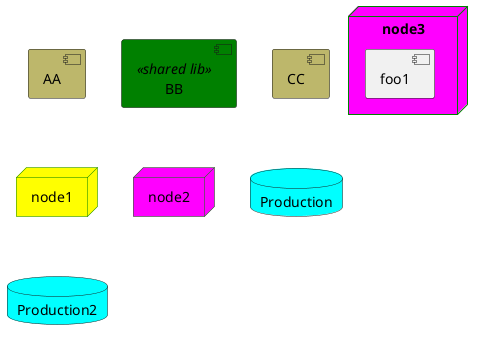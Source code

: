 {
  "sha1": "oicrkefjf73cj2qnoj1icfgd9ut0ljt",
  "insertion": {
    "when": "2024-06-04T17:28:39.921Z",
    "user": "plantuml@gmail.com"
  }
}
@startuml
hide stereotype
show <<shared lib>> stereotype

[AA] <<static lib>>
[BB] <<shared lib>>
[CC] <<static lib>>

node node1
node node2 <<shared node>>

node node3 <<shared node>> {
  component foo1
}

database Production
database Production2 << indus >>

skinparam component {
    backgroundColor<<static lib>> DarkKhaki
    backgroundColor<<shared lib>> Green
}

skinparam node {
	borderColor Green
	backgroundColor Yellow
	backgroundColor<<shared node>> Magenta
}
skinparam databaseBackgroundColor Aqua

@enduml
